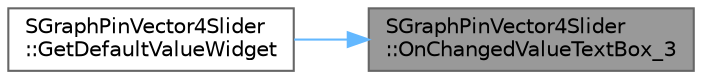 digraph "SGraphPinVector4Slider::OnChangedValueTextBox_3"
{
 // INTERACTIVE_SVG=YES
 // LATEX_PDF_SIZE
  bgcolor="transparent";
  edge [fontname=Helvetica,fontsize=10,labelfontname=Helvetica,labelfontsize=10];
  node [fontname=Helvetica,fontsize=10,shape=box,height=0.2,width=0.4];
  rankdir="RL";
  Node1 [id="Node000001",label="SGraphPinVector4Slider\l::OnChangedValueTextBox_3",height=0.2,width=0.4,color="gray40", fillcolor="grey60", style="filled", fontcolor="black",tooltip=" "];
  Node1 -> Node2 [id="edge1_Node000001_Node000002",dir="back",color="steelblue1",style="solid",tooltip=" "];
  Node2 [id="Node000002",label="SGraphPinVector4Slider\l::GetDefaultValueWidget",height=0.2,width=0.4,color="grey40", fillcolor="white", style="filled",URL="$da/d52/classSGraphPinVector4Slider.html#a42b64aca43af3f9b273089682a780d40",tooltip="Function to create class specific widget."];
}
